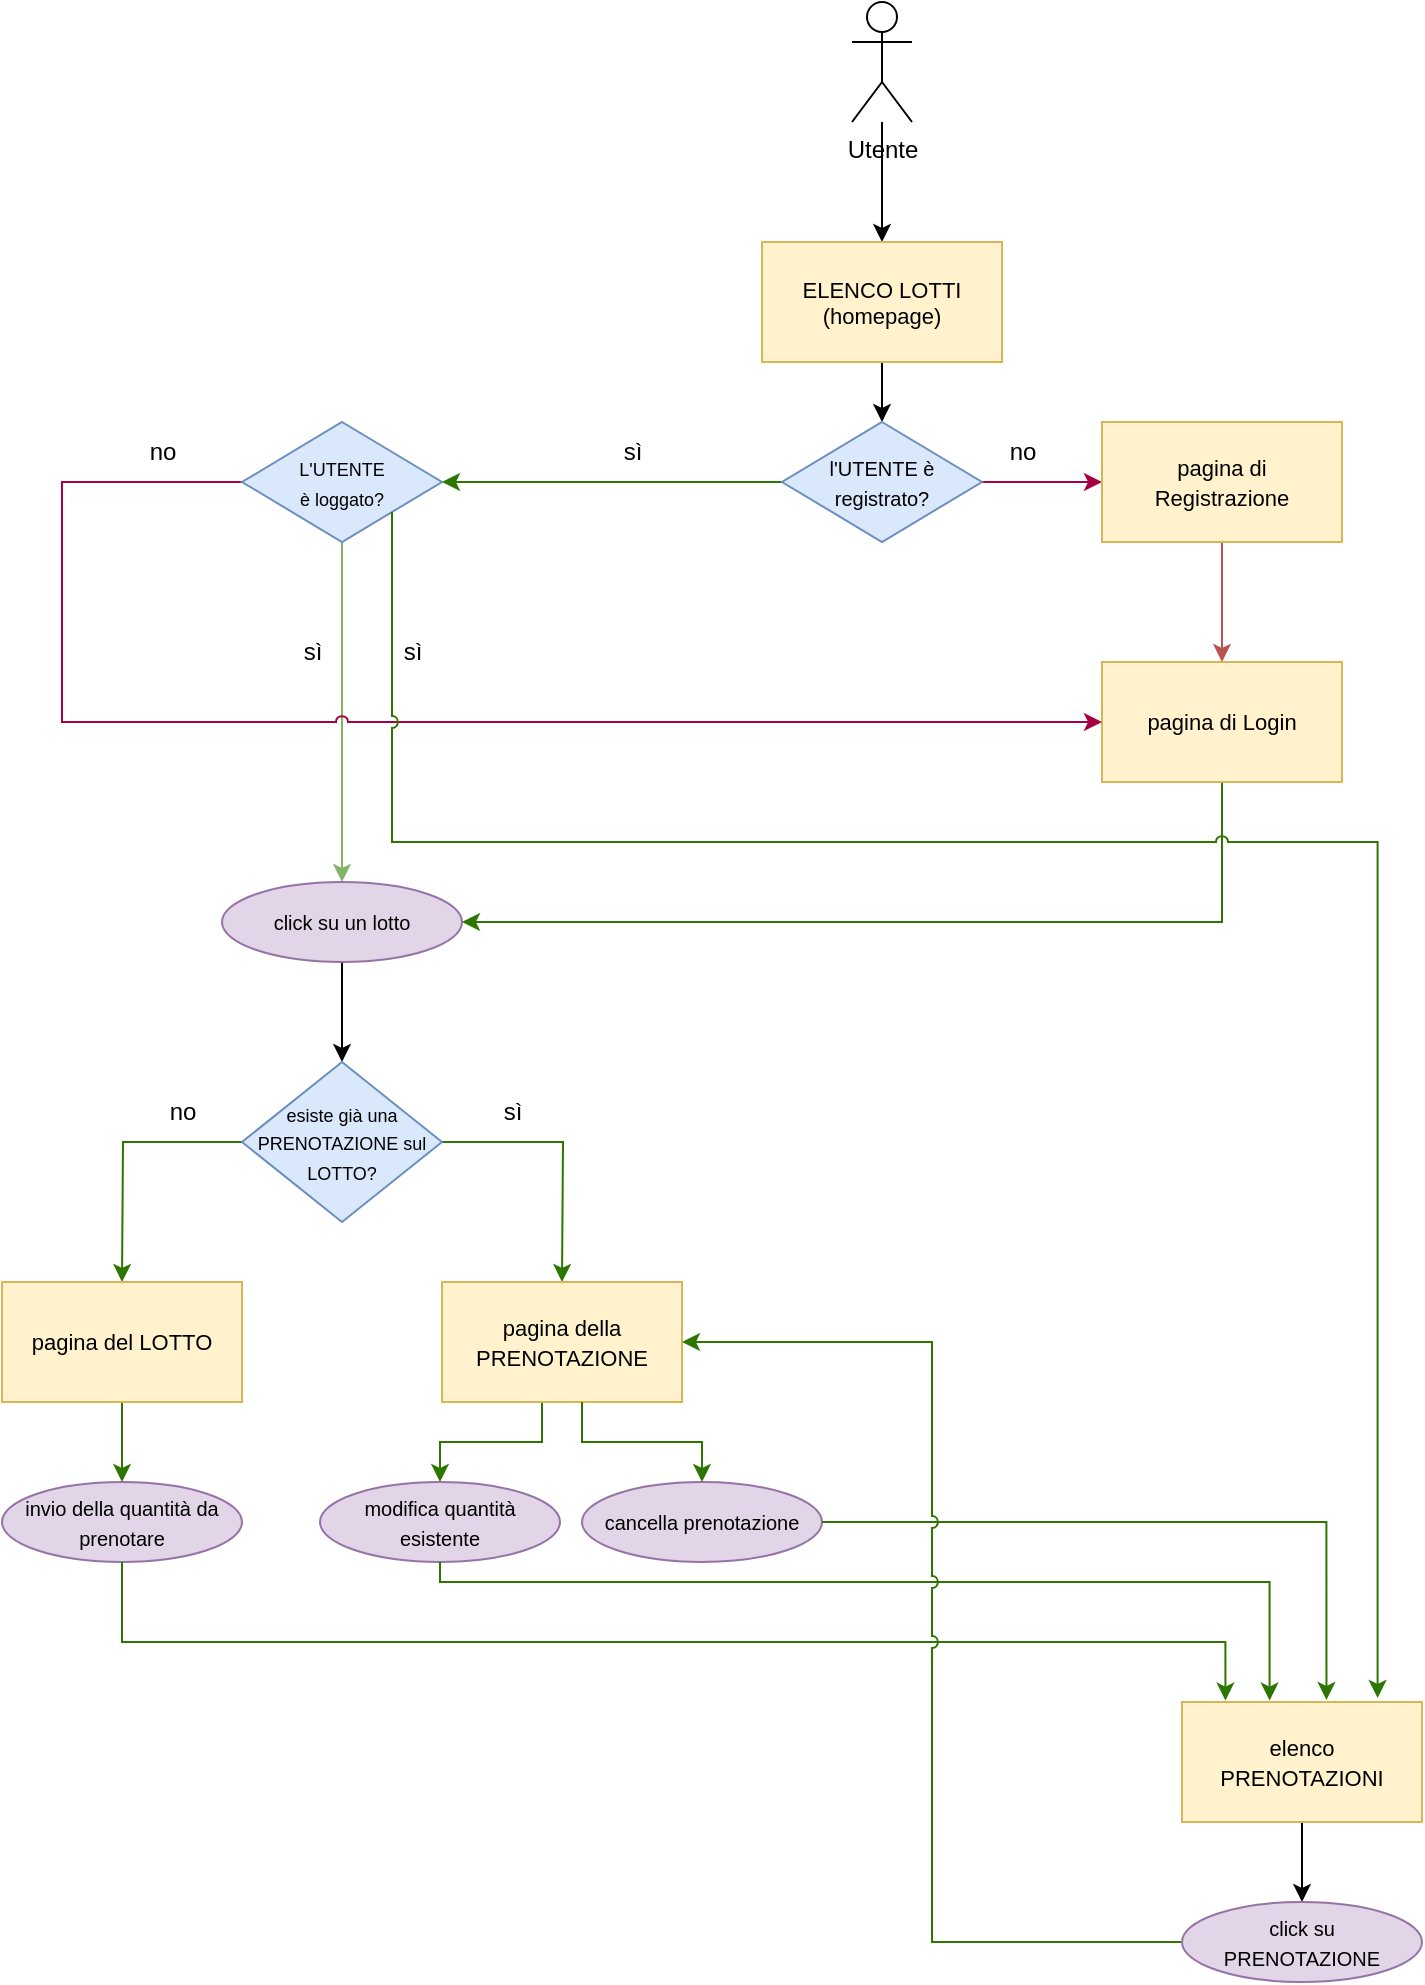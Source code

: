<mxfile version="24.6.4" type="device">
  <diagram name="Pagina-1" id="de6IkA4BiJQ7hghpkGv7">
    <mxGraphModel dx="2555" dy="1004" grid="1" gridSize="10" guides="1" tooltips="1" connect="1" arrows="1" fold="1" page="1" pageScale="1" pageWidth="827" pageHeight="1169" math="0" shadow="0">
      <root>
        <mxCell id="0" />
        <mxCell id="1" parent="0" />
        <mxCell id="Ag10Dj10hV0LeKs4vZU2-58" value="" style="edgeStyle=orthogonalEdgeStyle;shape=connector;rounded=0;orthogonalLoop=1;jettySize=auto;html=1;strokeColor=default;align=center;verticalAlign=middle;fontFamily=Helvetica;fontSize=11;fontColor=default;labelBackgroundColor=default;endArrow=classic;" edge="1" parent="1" source="Ag10Dj10hV0LeKs4vZU2-1" target="Ag10Dj10hV0LeKs4vZU2-4">
          <mxGeometry relative="1" as="geometry" />
        </mxCell>
        <mxCell id="Ag10Dj10hV0LeKs4vZU2-1" value="Utente" style="shape=umlActor;verticalLabelPosition=bottom;verticalAlign=top;html=1;" vertex="1" parent="1">
          <mxGeometry x="345" y="10" width="30" height="60" as="geometry" />
        </mxCell>
        <mxCell id="Ag10Dj10hV0LeKs4vZU2-59" value="" style="edgeStyle=orthogonalEdgeStyle;shape=connector;rounded=0;orthogonalLoop=1;jettySize=auto;html=1;strokeColor=default;align=center;verticalAlign=middle;fontFamily=Helvetica;fontSize=11;fontColor=default;labelBackgroundColor=default;endArrow=classic;" edge="1" parent="1" source="Ag10Dj10hV0LeKs4vZU2-4" target="Ag10Dj10hV0LeKs4vZU2-57">
          <mxGeometry relative="1" as="geometry" />
        </mxCell>
        <mxCell id="Ag10Dj10hV0LeKs4vZU2-4" value="&lt;font style=&quot;font-size: 11px;&quot;&gt;ELENCO LOTTI&lt;/font&gt;&lt;div style=&quot;font-size: 11px;&quot;&gt;&lt;font style=&quot;font-size: 11px;&quot;&gt;(homepage)&lt;/font&gt;&lt;/div&gt;" style="rounded=0;whiteSpace=wrap;html=1;fillColor=#fff2cc;strokeColor=#d6b656;" vertex="1" parent="1">
          <mxGeometry x="300" y="130" width="120" height="60" as="geometry" />
        </mxCell>
        <mxCell id="Ag10Dj10hV0LeKs4vZU2-72" style="edgeStyle=orthogonalEdgeStyle;shape=connector;rounded=0;orthogonalLoop=1;jettySize=auto;html=1;strokeColor=default;align=center;verticalAlign=middle;fontFamily=Helvetica;fontSize=11;fontColor=default;labelBackgroundColor=default;endArrow=classic;" edge="1" parent="1" source="Ag10Dj10hV0LeKs4vZU2-6" target="Ag10Dj10hV0LeKs4vZU2-8">
          <mxGeometry relative="1" as="geometry" />
        </mxCell>
        <mxCell id="Ag10Dj10hV0LeKs4vZU2-6" value="&lt;font style=&quot;font-size: 10px;&quot;&gt;click su un lotto&lt;/font&gt;" style="ellipse;whiteSpace=wrap;html=1;fillColor=#e1d5e7;strokeColor=#9673a6;" vertex="1" parent="1">
          <mxGeometry x="30" y="450" width="120" height="40" as="geometry" />
        </mxCell>
        <mxCell id="Ag10Dj10hV0LeKs4vZU2-20" style="edgeStyle=orthogonalEdgeStyle;rounded=0;orthogonalLoop=1;jettySize=auto;html=1;fillColor=#60a917;strokeColor=#2D7600;" edge="1" parent="1" source="Ag10Dj10hV0LeKs4vZU2-8">
          <mxGeometry relative="1" as="geometry">
            <mxPoint x="-20" y="650" as="targetPoint" />
          </mxGeometry>
        </mxCell>
        <mxCell id="Ag10Dj10hV0LeKs4vZU2-24" style="edgeStyle=orthogonalEdgeStyle;rounded=0;orthogonalLoop=1;jettySize=auto;html=1;fillColor=#60a917;strokeColor=#2D7600;" edge="1" parent="1" source="Ag10Dj10hV0LeKs4vZU2-8">
          <mxGeometry relative="1" as="geometry">
            <mxPoint x="200" y="650" as="targetPoint" />
          </mxGeometry>
        </mxCell>
        <mxCell id="Ag10Dj10hV0LeKs4vZU2-8" value="&lt;font style=&quot;font-size: 9px;&quot;&gt;esiste già una PRENOTAZIONE sul LOTTO?&lt;/font&gt;" style="rhombus;whiteSpace=wrap;html=1;fillColor=#dae8fc;strokeColor=#6c8ebf;" vertex="1" parent="1">
          <mxGeometry x="40" y="540" width="100" height="80" as="geometry" />
        </mxCell>
        <mxCell id="Ag10Dj10hV0LeKs4vZU2-14" value="sì" style="text;html=1;align=center;verticalAlign=middle;resizable=0;points=[];autosize=1;strokeColor=none;fillColor=none;" vertex="1" parent="1">
          <mxGeometry x="180" y="640" width="30" height="30" as="geometry" />
        </mxCell>
        <mxCell id="Ag10Dj10hV0LeKs4vZU2-69" style="edgeStyle=orthogonalEdgeStyle;shape=connector;rounded=0;orthogonalLoop=1;jettySize=auto;html=1;entryX=1;entryY=0.5;entryDx=0;entryDy=0;strokeColor=#2D7600;align=center;verticalAlign=middle;fontFamily=Helvetica;fontSize=11;fontColor=default;labelBackgroundColor=default;endArrow=classic;fillColor=#60a917;" edge="1" parent="1" source="Ag10Dj10hV0LeKs4vZU2-16" target="Ag10Dj10hV0LeKs4vZU2-6">
          <mxGeometry relative="1" as="geometry">
            <Array as="points">
              <mxPoint x="530" y="470" />
            </Array>
          </mxGeometry>
        </mxCell>
        <mxCell id="Ag10Dj10hV0LeKs4vZU2-16" value="&lt;span style=&quot;font-size: 11px;&quot;&gt;pagina di Login&lt;/span&gt;" style="rounded=0;whiteSpace=wrap;html=1;fillColor=#fff2cc;strokeColor=#d6b656;" vertex="1" parent="1">
          <mxGeometry x="470" y="340" width="120" height="60" as="geometry" />
        </mxCell>
        <mxCell id="Ag10Dj10hV0LeKs4vZU2-18" value="no" style="text;html=1;align=center;verticalAlign=middle;resizable=0;points=[];autosize=1;strokeColor=none;fillColor=none;" vertex="1" parent="1">
          <mxGeometry x="-20" y="220" width="40" height="30" as="geometry" />
        </mxCell>
        <mxCell id="Ag10Dj10hV0LeKs4vZU2-29" value="" style="edgeStyle=orthogonalEdgeStyle;shape=connector;rounded=0;orthogonalLoop=1;jettySize=auto;html=1;strokeColor=#2D7600;align=center;verticalAlign=middle;fontFamily=Helvetica;fontSize=11;fontColor=default;labelBackgroundColor=default;endArrow=classic;fillColor=#60a917;" edge="1" parent="1" source="Ag10Dj10hV0LeKs4vZU2-19" target="Ag10Dj10hV0LeKs4vZU2-26">
          <mxGeometry relative="1" as="geometry" />
        </mxCell>
        <mxCell id="Ag10Dj10hV0LeKs4vZU2-19" value="&lt;span style=&quot;font-size: 11px;&quot;&gt;pagina del LOTTO&lt;/span&gt;" style="rounded=0;whiteSpace=wrap;html=1;fillColor=#fff2cc;strokeColor=#d6b656;" vertex="1" parent="1">
          <mxGeometry x="-80" y="650" width="120" height="60" as="geometry" />
        </mxCell>
        <mxCell id="Ag10Dj10hV0LeKs4vZU2-21" value="sì" style="text;html=1;align=center;verticalAlign=middle;resizable=0;points=[];autosize=1;strokeColor=none;fillColor=none;" vertex="1" parent="1">
          <mxGeometry x="160" y="550" width="30" height="30" as="geometry" />
        </mxCell>
        <mxCell id="Ag10Dj10hV0LeKs4vZU2-31" style="edgeStyle=orthogonalEdgeStyle;shape=connector;rounded=0;orthogonalLoop=1;jettySize=auto;html=1;entryX=0.5;entryY=0;entryDx=0;entryDy=0;strokeColor=#2D7600;align=center;verticalAlign=middle;fontFamily=Helvetica;fontSize=11;fontColor=default;labelBackgroundColor=default;endArrow=classic;fillColor=#60a917;" edge="1" parent="1" source="Ag10Dj10hV0LeKs4vZU2-22" target="Ag10Dj10hV0LeKs4vZU2-27">
          <mxGeometry relative="1" as="geometry">
            <Array as="points">
              <mxPoint x="190" y="730" />
              <mxPoint x="139" y="730" />
            </Array>
          </mxGeometry>
        </mxCell>
        <mxCell id="Ag10Dj10hV0LeKs4vZU2-22" value="&lt;span style=&quot;font-size: 11px;&quot;&gt;pagina della PRENOTAZIONE&lt;/span&gt;" style="rounded=0;whiteSpace=wrap;html=1;fillColor=#fff2cc;strokeColor=#d6b656;" vertex="1" parent="1">
          <mxGeometry x="140" y="650" width="120" height="60" as="geometry" />
        </mxCell>
        <mxCell id="Ag10Dj10hV0LeKs4vZU2-25" value="no" style="text;html=1;align=center;verticalAlign=middle;resizable=0;points=[];autosize=1;strokeColor=none;fillColor=none;" vertex="1" parent="1">
          <mxGeometry x="-10" y="550" width="40" height="30" as="geometry" />
        </mxCell>
        <mxCell id="Ag10Dj10hV0LeKs4vZU2-26" value="&lt;font style=&quot;font-size: 10px;&quot;&gt;invio della quantità da prenotare&lt;/font&gt;" style="ellipse;whiteSpace=wrap;html=1;fillColor=#e1d5e7;strokeColor=#9673a6;" vertex="1" parent="1">
          <mxGeometry x="-80" y="750" width="120" height="40" as="geometry" />
        </mxCell>
        <mxCell id="Ag10Dj10hV0LeKs4vZU2-27" value="&lt;font style=&quot;font-size: 10px;&quot;&gt;modifica quantità esistente&lt;/font&gt;" style="ellipse;whiteSpace=wrap;html=1;fillColor=#e1d5e7;strokeColor=#9673a6;" vertex="1" parent="1">
          <mxGeometry x="79" y="750" width="120" height="40" as="geometry" />
        </mxCell>
        <mxCell id="Ag10Dj10hV0LeKs4vZU2-28" value="&lt;font style=&quot;font-size: 10px;&quot;&gt;cancella prenotazione&lt;/font&gt;" style="ellipse;whiteSpace=wrap;html=1;fillColor=#e1d5e7;strokeColor=#9673a6;" vertex="1" parent="1">
          <mxGeometry x="210" y="750" width="120" height="40" as="geometry" />
        </mxCell>
        <mxCell id="Ag10Dj10hV0LeKs4vZU2-33" style="edgeStyle=orthogonalEdgeStyle;shape=connector;rounded=0;orthogonalLoop=1;jettySize=auto;html=1;entryX=0.5;entryY=0;entryDx=0;entryDy=0;strokeColor=#2D7600;align=center;verticalAlign=middle;fontFamily=Helvetica;fontSize=11;fontColor=default;labelBackgroundColor=default;endArrow=classic;fillColor=#60a917;" edge="1" parent="1" source="Ag10Dj10hV0LeKs4vZU2-22" target="Ag10Dj10hV0LeKs4vZU2-28">
          <mxGeometry relative="1" as="geometry">
            <Array as="points">
              <mxPoint x="210" y="730" />
              <mxPoint x="270" y="730" />
            </Array>
          </mxGeometry>
        </mxCell>
        <mxCell id="Ag10Dj10hV0LeKs4vZU2-63" style="edgeStyle=orthogonalEdgeStyle;shape=connector;rounded=0;orthogonalLoop=1;jettySize=auto;html=1;entryX=0.5;entryY=0;entryDx=0;entryDy=0;strokeColor=#82b366;align=center;verticalAlign=middle;fontFamily=Helvetica;fontSize=11;fontColor=default;labelBackgroundColor=default;endArrow=classic;fillColor=#d5e8d4;" edge="1" parent="1" source="Ag10Dj10hV0LeKs4vZU2-34" target="Ag10Dj10hV0LeKs4vZU2-6">
          <mxGeometry relative="1" as="geometry" />
        </mxCell>
        <mxCell id="Ag10Dj10hV0LeKs4vZU2-67" style="edgeStyle=orthogonalEdgeStyle;shape=connector;rounded=0;orthogonalLoop=1;jettySize=auto;html=1;exitX=0;exitY=0.5;exitDx=0;exitDy=0;entryX=0;entryY=0.5;entryDx=0;entryDy=0;strokeColor=#A50040;align=center;verticalAlign=middle;fontFamily=Helvetica;fontSize=11;fontColor=default;labelBackgroundColor=default;endArrow=classic;jumpStyle=arc;fillColor=#d80073;" edge="1" parent="1" source="Ag10Dj10hV0LeKs4vZU2-34" target="Ag10Dj10hV0LeKs4vZU2-16">
          <mxGeometry relative="1" as="geometry">
            <Array as="points">
              <mxPoint x="-50" y="250" />
              <mxPoint x="-50" y="370" />
            </Array>
          </mxGeometry>
        </mxCell>
        <mxCell id="Ag10Dj10hV0LeKs4vZU2-34" value="&lt;font style=&quot;font-size: 9px;&quot;&gt;L&#39;UTENTE&lt;/font&gt;&lt;div&gt;&lt;font style=&quot;font-size: 9px;&quot;&gt;è loggato?&lt;/font&gt;&lt;/div&gt;" style="rhombus;whiteSpace=wrap;html=1;fillColor=#dae8fc;strokeColor=#6c8ebf;" vertex="1" parent="1">
          <mxGeometry x="40" y="220" width="100" height="60" as="geometry" />
        </mxCell>
        <mxCell id="Ag10Dj10hV0LeKs4vZU2-55" style="edgeStyle=orthogonalEdgeStyle;shape=connector;rounded=0;orthogonalLoop=1;jettySize=auto;html=1;entryX=0.5;entryY=0;entryDx=0;entryDy=0;strokeColor=default;align=center;verticalAlign=middle;fontFamily=Helvetica;fontSize=11;fontColor=default;labelBackgroundColor=default;endArrow=classic;" edge="1" parent="1" source="Ag10Dj10hV0LeKs4vZU2-36" target="Ag10Dj10hV0LeKs4vZU2-54">
          <mxGeometry relative="1" as="geometry" />
        </mxCell>
        <mxCell id="Ag10Dj10hV0LeKs4vZU2-36" value="&lt;span style=&quot;font-size: 11px;&quot;&gt;elenco&lt;/span&gt;&lt;div&gt;&lt;span style=&quot;font-size: 11px;&quot;&gt;PRENOTAZIONI&lt;/span&gt;&lt;/div&gt;" style="rounded=0;whiteSpace=wrap;html=1;fillColor=#fff2cc;strokeColor=#d6b656;" vertex="1" parent="1">
          <mxGeometry x="510" y="860" width="120" height="60" as="geometry" />
        </mxCell>
        <mxCell id="Ag10Dj10hV0LeKs4vZU2-42" value="no" style="text;html=1;align=center;verticalAlign=middle;resizable=0;points=[];autosize=1;strokeColor=none;fillColor=none;" vertex="1" parent="1">
          <mxGeometry x="410" y="220" width="40" height="30" as="geometry" />
        </mxCell>
        <mxCell id="Ag10Dj10hV0LeKs4vZU2-43" value="sì" style="text;html=1;align=center;verticalAlign=middle;resizable=0;points=[];autosize=1;strokeColor=none;fillColor=none;" vertex="1" parent="1">
          <mxGeometry x="220" y="220" width="30" height="30" as="geometry" />
        </mxCell>
        <mxCell id="Ag10Dj10hV0LeKs4vZU2-48" style="edgeStyle=orthogonalEdgeStyle;shape=connector;rounded=0;orthogonalLoop=1;jettySize=auto;html=1;entryX=0.602;entryY=-0.017;entryDx=0;entryDy=0;entryPerimeter=0;strokeColor=#2D7600;align=center;verticalAlign=middle;fontFamily=Helvetica;fontSize=11;fontColor=default;labelBackgroundColor=default;endArrow=classic;fillColor=#60a917;" edge="1" parent="1" source="Ag10Dj10hV0LeKs4vZU2-28" target="Ag10Dj10hV0LeKs4vZU2-36">
          <mxGeometry relative="1" as="geometry" />
        </mxCell>
        <mxCell id="Ag10Dj10hV0LeKs4vZU2-50" style="edgeStyle=orthogonalEdgeStyle;shape=connector;rounded=0;orthogonalLoop=1;jettySize=auto;html=1;entryX=0.365;entryY=-0.012;entryDx=0;entryDy=0;entryPerimeter=0;strokeColor=#2D7600;align=center;verticalAlign=middle;fontFamily=Helvetica;fontSize=11;fontColor=default;labelBackgroundColor=default;endArrow=classic;fillColor=#60a917;" edge="1" parent="1" source="Ag10Dj10hV0LeKs4vZU2-27" target="Ag10Dj10hV0LeKs4vZU2-36">
          <mxGeometry relative="1" as="geometry">
            <Array as="points">
              <mxPoint x="139" y="800" />
              <mxPoint x="554" y="800" />
            </Array>
          </mxGeometry>
        </mxCell>
        <mxCell id="Ag10Dj10hV0LeKs4vZU2-51" style="edgeStyle=orthogonalEdgeStyle;shape=connector;rounded=0;orthogonalLoop=1;jettySize=auto;html=1;entryX=0.181;entryY=-0.012;entryDx=0;entryDy=0;entryPerimeter=0;strokeColor=#2D7600;align=center;verticalAlign=middle;fontFamily=Helvetica;fontSize=11;fontColor=default;labelBackgroundColor=default;endArrow=classic;fillColor=#60a917;" edge="1" parent="1" source="Ag10Dj10hV0LeKs4vZU2-26" target="Ag10Dj10hV0LeKs4vZU2-36">
          <mxGeometry relative="1" as="geometry">
            <Array as="points">
              <mxPoint x="-20" y="830" />
              <mxPoint x="532" y="830" />
            </Array>
          </mxGeometry>
        </mxCell>
        <mxCell id="Ag10Dj10hV0LeKs4vZU2-56" style="edgeStyle=orthogonalEdgeStyle;shape=connector;rounded=0;orthogonalLoop=1;jettySize=auto;html=1;entryX=1;entryY=0.5;entryDx=0;entryDy=0;strokeColor=#2D7600;align=center;verticalAlign=middle;fontFamily=Helvetica;fontSize=11;fontColor=default;labelBackgroundColor=default;endArrow=classic;jumpStyle=arc;fillColor=#60a917;" edge="1" parent="1" source="Ag10Dj10hV0LeKs4vZU2-54" target="Ag10Dj10hV0LeKs4vZU2-22">
          <mxGeometry relative="1" as="geometry" />
        </mxCell>
        <mxCell id="Ag10Dj10hV0LeKs4vZU2-54" value="&lt;font style=&quot;font-size: 10px;&quot;&gt;click su&lt;/font&gt;&lt;div&gt;&lt;font style=&quot;font-size: 10px;&quot;&gt;PRENOTAZIONE&lt;/font&gt;&lt;/div&gt;" style="ellipse;whiteSpace=wrap;html=1;fillColor=#e1d5e7;strokeColor=#9673a6;" vertex="1" parent="1">
          <mxGeometry x="510" y="960" width="120" height="40" as="geometry" />
        </mxCell>
        <mxCell id="Ag10Dj10hV0LeKs4vZU2-61" value="" style="edgeStyle=orthogonalEdgeStyle;shape=connector;rounded=0;orthogonalLoop=1;jettySize=auto;html=1;strokeColor=#A50040;align=center;verticalAlign=middle;fontFamily=Helvetica;fontSize=11;fontColor=default;labelBackgroundColor=default;endArrow=classic;fillColor=#d80073;" edge="1" parent="1" source="Ag10Dj10hV0LeKs4vZU2-57" target="Ag10Dj10hV0LeKs4vZU2-60">
          <mxGeometry relative="1" as="geometry" />
        </mxCell>
        <mxCell id="Ag10Dj10hV0LeKs4vZU2-62" value="" style="edgeStyle=orthogonalEdgeStyle;shape=connector;rounded=0;orthogonalLoop=1;jettySize=auto;html=1;strokeColor=#2D7600;align=center;verticalAlign=middle;fontFamily=Helvetica;fontSize=11;fontColor=default;labelBackgroundColor=default;endArrow=classic;fillColor=#60a917;" edge="1" parent="1" source="Ag10Dj10hV0LeKs4vZU2-57" target="Ag10Dj10hV0LeKs4vZU2-34">
          <mxGeometry relative="1" as="geometry" />
        </mxCell>
        <mxCell id="Ag10Dj10hV0LeKs4vZU2-57" value="&lt;font size=&quot;1&quot;&gt;l&#39;UTENTE è registrato?&lt;/font&gt;" style="rhombus;whiteSpace=wrap;html=1;fillColor=#dae8fc;strokeColor=#6c8ebf;" vertex="1" parent="1">
          <mxGeometry x="310" y="220" width="100" height="60" as="geometry" />
        </mxCell>
        <mxCell id="Ag10Dj10hV0LeKs4vZU2-65" style="edgeStyle=orthogonalEdgeStyle;shape=connector;rounded=0;orthogonalLoop=1;jettySize=auto;html=1;entryX=0.5;entryY=0;entryDx=0;entryDy=0;strokeColor=#b85450;align=center;verticalAlign=middle;fontFamily=Helvetica;fontSize=11;fontColor=default;labelBackgroundColor=default;endArrow=classic;fillColor=#f8cecc;" edge="1" parent="1" source="Ag10Dj10hV0LeKs4vZU2-60" target="Ag10Dj10hV0LeKs4vZU2-16">
          <mxGeometry relative="1" as="geometry" />
        </mxCell>
        <mxCell id="Ag10Dj10hV0LeKs4vZU2-60" value="&lt;span style=&quot;font-size: 11px;&quot;&gt;pagina di&lt;/span&gt;&lt;div&gt;&lt;span style=&quot;font-size: 11px;&quot;&gt;Registrazione&lt;/span&gt;&lt;/div&gt;" style="rounded=0;whiteSpace=wrap;html=1;fillColor=#fff2cc;strokeColor=#d6b656;" vertex="1" parent="1">
          <mxGeometry x="470" y="220" width="120" height="60" as="geometry" />
        </mxCell>
        <mxCell id="Ag10Dj10hV0LeKs4vZU2-68" value="sì" style="text;html=1;align=center;verticalAlign=middle;resizable=0;points=[];autosize=1;strokeColor=none;fillColor=none;" vertex="1" parent="1">
          <mxGeometry x="60" y="320" width="30" height="30" as="geometry" />
        </mxCell>
        <mxCell id="Ag10Dj10hV0LeKs4vZU2-70" style="edgeStyle=orthogonalEdgeStyle;shape=connector;rounded=0;orthogonalLoop=1;jettySize=auto;html=1;exitX=1;exitY=1;exitDx=0;exitDy=0;entryX=0.815;entryY=-0.034;entryDx=0;entryDy=0;entryPerimeter=0;strokeColor=#2D7600;align=center;verticalAlign=middle;fontFamily=Helvetica;fontSize=11;fontColor=default;labelBackgroundColor=default;endArrow=classic;fillColor=#60a917;jumpStyle=arc;" edge="1" parent="1" source="Ag10Dj10hV0LeKs4vZU2-34" target="Ag10Dj10hV0LeKs4vZU2-36">
          <mxGeometry relative="1" as="geometry">
            <Array as="points">
              <mxPoint x="115" y="430" />
              <mxPoint x="608" y="430" />
            </Array>
          </mxGeometry>
        </mxCell>
        <mxCell id="Ag10Dj10hV0LeKs4vZU2-71" value="sì" style="text;html=1;align=center;verticalAlign=middle;resizable=0;points=[];autosize=1;strokeColor=none;fillColor=none;" vertex="1" parent="1">
          <mxGeometry x="110" y="320" width="30" height="30" as="geometry" />
        </mxCell>
      </root>
    </mxGraphModel>
  </diagram>
</mxfile>
